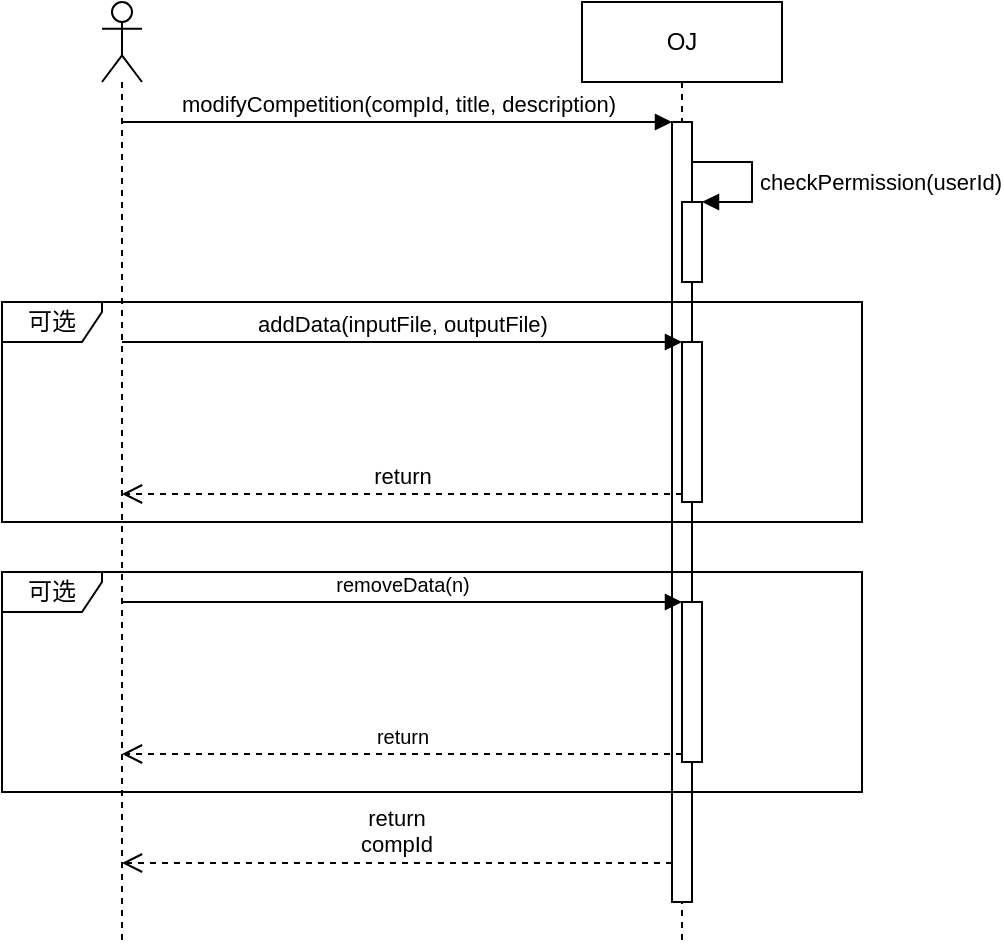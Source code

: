 <mxfile>
    <diagram id="l-DxZebddjitGKWspeyP" name="第 1 页">
        <mxGraphModel dx="377" dy="258" grid="1" gridSize="10" guides="1" tooltips="1" connect="1" arrows="1" fold="1" page="1" pageScale="1" pageWidth="827" pageHeight="1169" math="0" shadow="0">
            <root>
                <mxCell id="0"/>
                <mxCell id="1" parent="0"/>
                <mxCell id="2" value="" style="shape=umlLifeline;participant=umlActor;perimeter=lifelinePerimeter;whiteSpace=wrap;html=1;container=1;collapsible=0;recursiveResize=0;verticalAlign=top;spacingTop=36;outlineConnect=0;" parent="1" vertex="1">
                    <mxGeometry x="230" y="80" width="20" height="470" as="geometry"/>
                </mxCell>
                <mxCell id="3" value="OJ" style="shape=umlLifeline;perimeter=lifelinePerimeter;whiteSpace=wrap;html=1;container=1;collapsible=0;recursiveResize=0;outlineConnect=0;" parent="1" vertex="1">
                    <mxGeometry x="470" y="80" width="100" height="470" as="geometry"/>
                </mxCell>
                <mxCell id="4" value="" style="html=1;points=[];perimeter=orthogonalPerimeter;" parent="3" vertex="1">
                    <mxGeometry x="45" y="60" width="10" height="390" as="geometry"/>
                </mxCell>
                <mxCell id="5" value="" style="html=1;points=[];perimeter=orthogonalPerimeter;fontSize=10;" parent="3" vertex="1">
                    <mxGeometry x="50" y="300" width="10" height="80" as="geometry"/>
                </mxCell>
                <mxCell id="6" value="" style="html=1;points=[];perimeter=orthogonalPerimeter;" parent="3" vertex="1">
                    <mxGeometry x="50" y="100" width="10" height="40" as="geometry"/>
                </mxCell>
                <mxCell id="7" value="checkPermission(userId)" style="edgeStyle=orthogonalEdgeStyle;html=1;align=left;spacingLeft=2;endArrow=block;rounded=0;entryX=1;entryY=0;" parent="3" target="6" edge="1">
                    <mxGeometry x="0.067" relative="1" as="geometry">
                        <mxPoint x="55" y="80" as="sourcePoint"/>
                        <Array as="points">
                            <mxPoint x="85" y="80"/>
                        </Array>
                        <mxPoint as="offset"/>
                    </mxGeometry>
                </mxCell>
                <mxCell id="9" value="modifyCompetition(compId, title, description)" style="html=1;verticalAlign=bottom;endArrow=block;entryX=0;entryY=0;" parent="1" source="2" target="4" edge="1">
                    <mxGeometry relative="1" as="geometry">
                        <mxPoint x="365" y="220" as="sourcePoint"/>
                    </mxGeometry>
                </mxCell>
                <mxCell id="10" value="return&lt;br&gt;compId" style="html=1;verticalAlign=bottom;endArrow=open;dashed=1;endSize=8;exitX=0;exitY=0.95;" parent="1" source="4" target="2" edge="1">
                    <mxGeometry x="0.005" relative="1" as="geometry">
                        <mxPoint x="365" y="296" as="targetPoint"/>
                        <mxPoint as="offset"/>
                    </mxGeometry>
                </mxCell>
                <mxCell id="11" value="可选" style="shape=umlFrame;whiteSpace=wrap;html=1;width=50;height=20;" parent="1" vertex="1">
                    <mxGeometry x="180" y="230" width="430" height="110" as="geometry"/>
                </mxCell>
                <mxCell id="12" value="" style="html=1;points=[];perimeter=orthogonalPerimeter;" parent="1" vertex="1">
                    <mxGeometry x="520" y="250" width="10" height="80" as="geometry"/>
                </mxCell>
                <mxCell id="13" value="addData(inputFile, outputFile)" style="html=1;verticalAlign=bottom;endArrow=block;entryX=0;entryY=0;" parent="1" source="2" target="12" edge="1">
                    <mxGeometry relative="1" as="geometry">
                        <mxPoint x="495" y="260" as="sourcePoint"/>
                    </mxGeometry>
                </mxCell>
                <mxCell id="14" value="return" style="html=1;verticalAlign=bottom;endArrow=open;dashed=1;endSize=8;exitX=0;exitY=0.95;" parent="1" source="12" target="2" edge="1">
                    <mxGeometry relative="1" as="geometry">
                        <mxPoint x="495" y="336" as="targetPoint"/>
                    </mxGeometry>
                </mxCell>
                <mxCell id="15" value="removeData(n)" style="html=1;verticalAlign=bottom;endArrow=block;entryX=0;entryY=0;fontSize=10;" parent="1" source="2" target="5" edge="1">
                    <mxGeometry relative="1" as="geometry">
                        <mxPoint x="240.167" y="360.0" as="sourcePoint"/>
                    </mxGeometry>
                </mxCell>
                <mxCell id="16" value="return" style="html=1;verticalAlign=bottom;endArrow=open;dashed=1;endSize=8;exitX=0;exitY=0.95;fontSize=10;" parent="1" source="5" target="2" edge="1">
                    <mxGeometry relative="1" as="geometry">
                        <mxPoint x="240.167" y="436" as="targetPoint"/>
                    </mxGeometry>
                </mxCell>
                <mxCell id="8" value="可选" style="shape=umlFrame;whiteSpace=wrap;html=1;width=50;height=20;" parent="1" vertex="1">
                    <mxGeometry x="180" y="365" width="430" height="110" as="geometry"/>
                </mxCell>
            </root>
        </mxGraphModel>
    </diagram>
</mxfile>